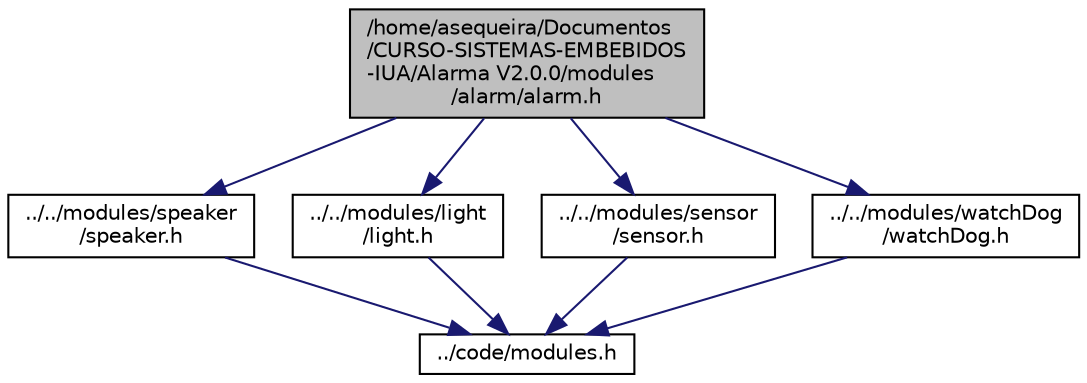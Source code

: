 digraph "/home/asequeira/Documentos/CURSO-SISTEMAS-EMBEBIDOS-IUA/Alarma V2.0.0/modules/alarm/alarm.h"
{
 // LATEX_PDF_SIZE
  edge [fontname="Helvetica",fontsize="10",labelfontname="Helvetica",labelfontsize="10"];
  node [fontname="Helvetica",fontsize="10",shape=record];
  Node1 [label="/home/asequeira/Documentos\l/CURSO-SISTEMAS-EMBEBIDOS\l-IUA/Alarma V2.0.0/modules\l/alarm/alarm.h",height=0.2,width=0.4,color="black", fillcolor="grey75", style="filled", fontcolor="black",tooltip="Archivo de código fuente de la estructura alarm y sus funciones."];
  Node1 -> Node2 [color="midnightblue",fontsize="10",style="solid",fontname="Helvetica"];
  Node2 [label="../../modules/speaker\l/speaker.h",height=0.2,width=0.4,color="black", fillcolor="white", style="filled",URL="$speaker_8h.html",tooltip="Archivo de código fuente para el modulo speaker."];
  Node2 -> Node3 [color="midnightblue",fontsize="10",style="solid",fontname="Helvetica"];
  Node3 [label="../code/modules.h",height=0.2,width=0.4,color="black", fillcolor="white", style="filled",URL="$modules_8h_source.html",tooltip=" "];
  Node1 -> Node4 [color="midnightblue",fontsize="10",style="solid",fontname="Helvetica"];
  Node4 [label="../../modules/light\l/light.h",height=0.2,width=0.4,color="black", fillcolor="white", style="filled",URL="$light_8h.html",tooltip="Archivo de código fuente para el modulo light."];
  Node4 -> Node3 [color="midnightblue",fontsize="10",style="solid",fontname="Helvetica"];
  Node1 -> Node5 [color="midnightblue",fontsize="10",style="solid",fontname="Helvetica"];
  Node5 [label="../../modules/sensor\l/sensor.h",height=0.2,width=0.4,color="black", fillcolor="white", style="filled",URL="$sensor_8h.html",tooltip="Archivo de código fuente para el modulo sensor analogico y digital."];
  Node5 -> Node3 [color="midnightblue",fontsize="10",style="solid",fontname="Helvetica"];
  Node1 -> Node6 [color="midnightblue",fontsize="10",style="solid",fontname="Helvetica"];
  Node6 [label="../../modules/watchDog\l/watchDog.h",height=0.2,width=0.4,color="black", fillcolor="white", style="filled",URL="$watch_dog_8h.html",tooltip="Archivo de código fuente para el watchDog."];
  Node6 -> Node3 [color="midnightblue",fontsize="10",style="solid",fontname="Helvetica"];
}
